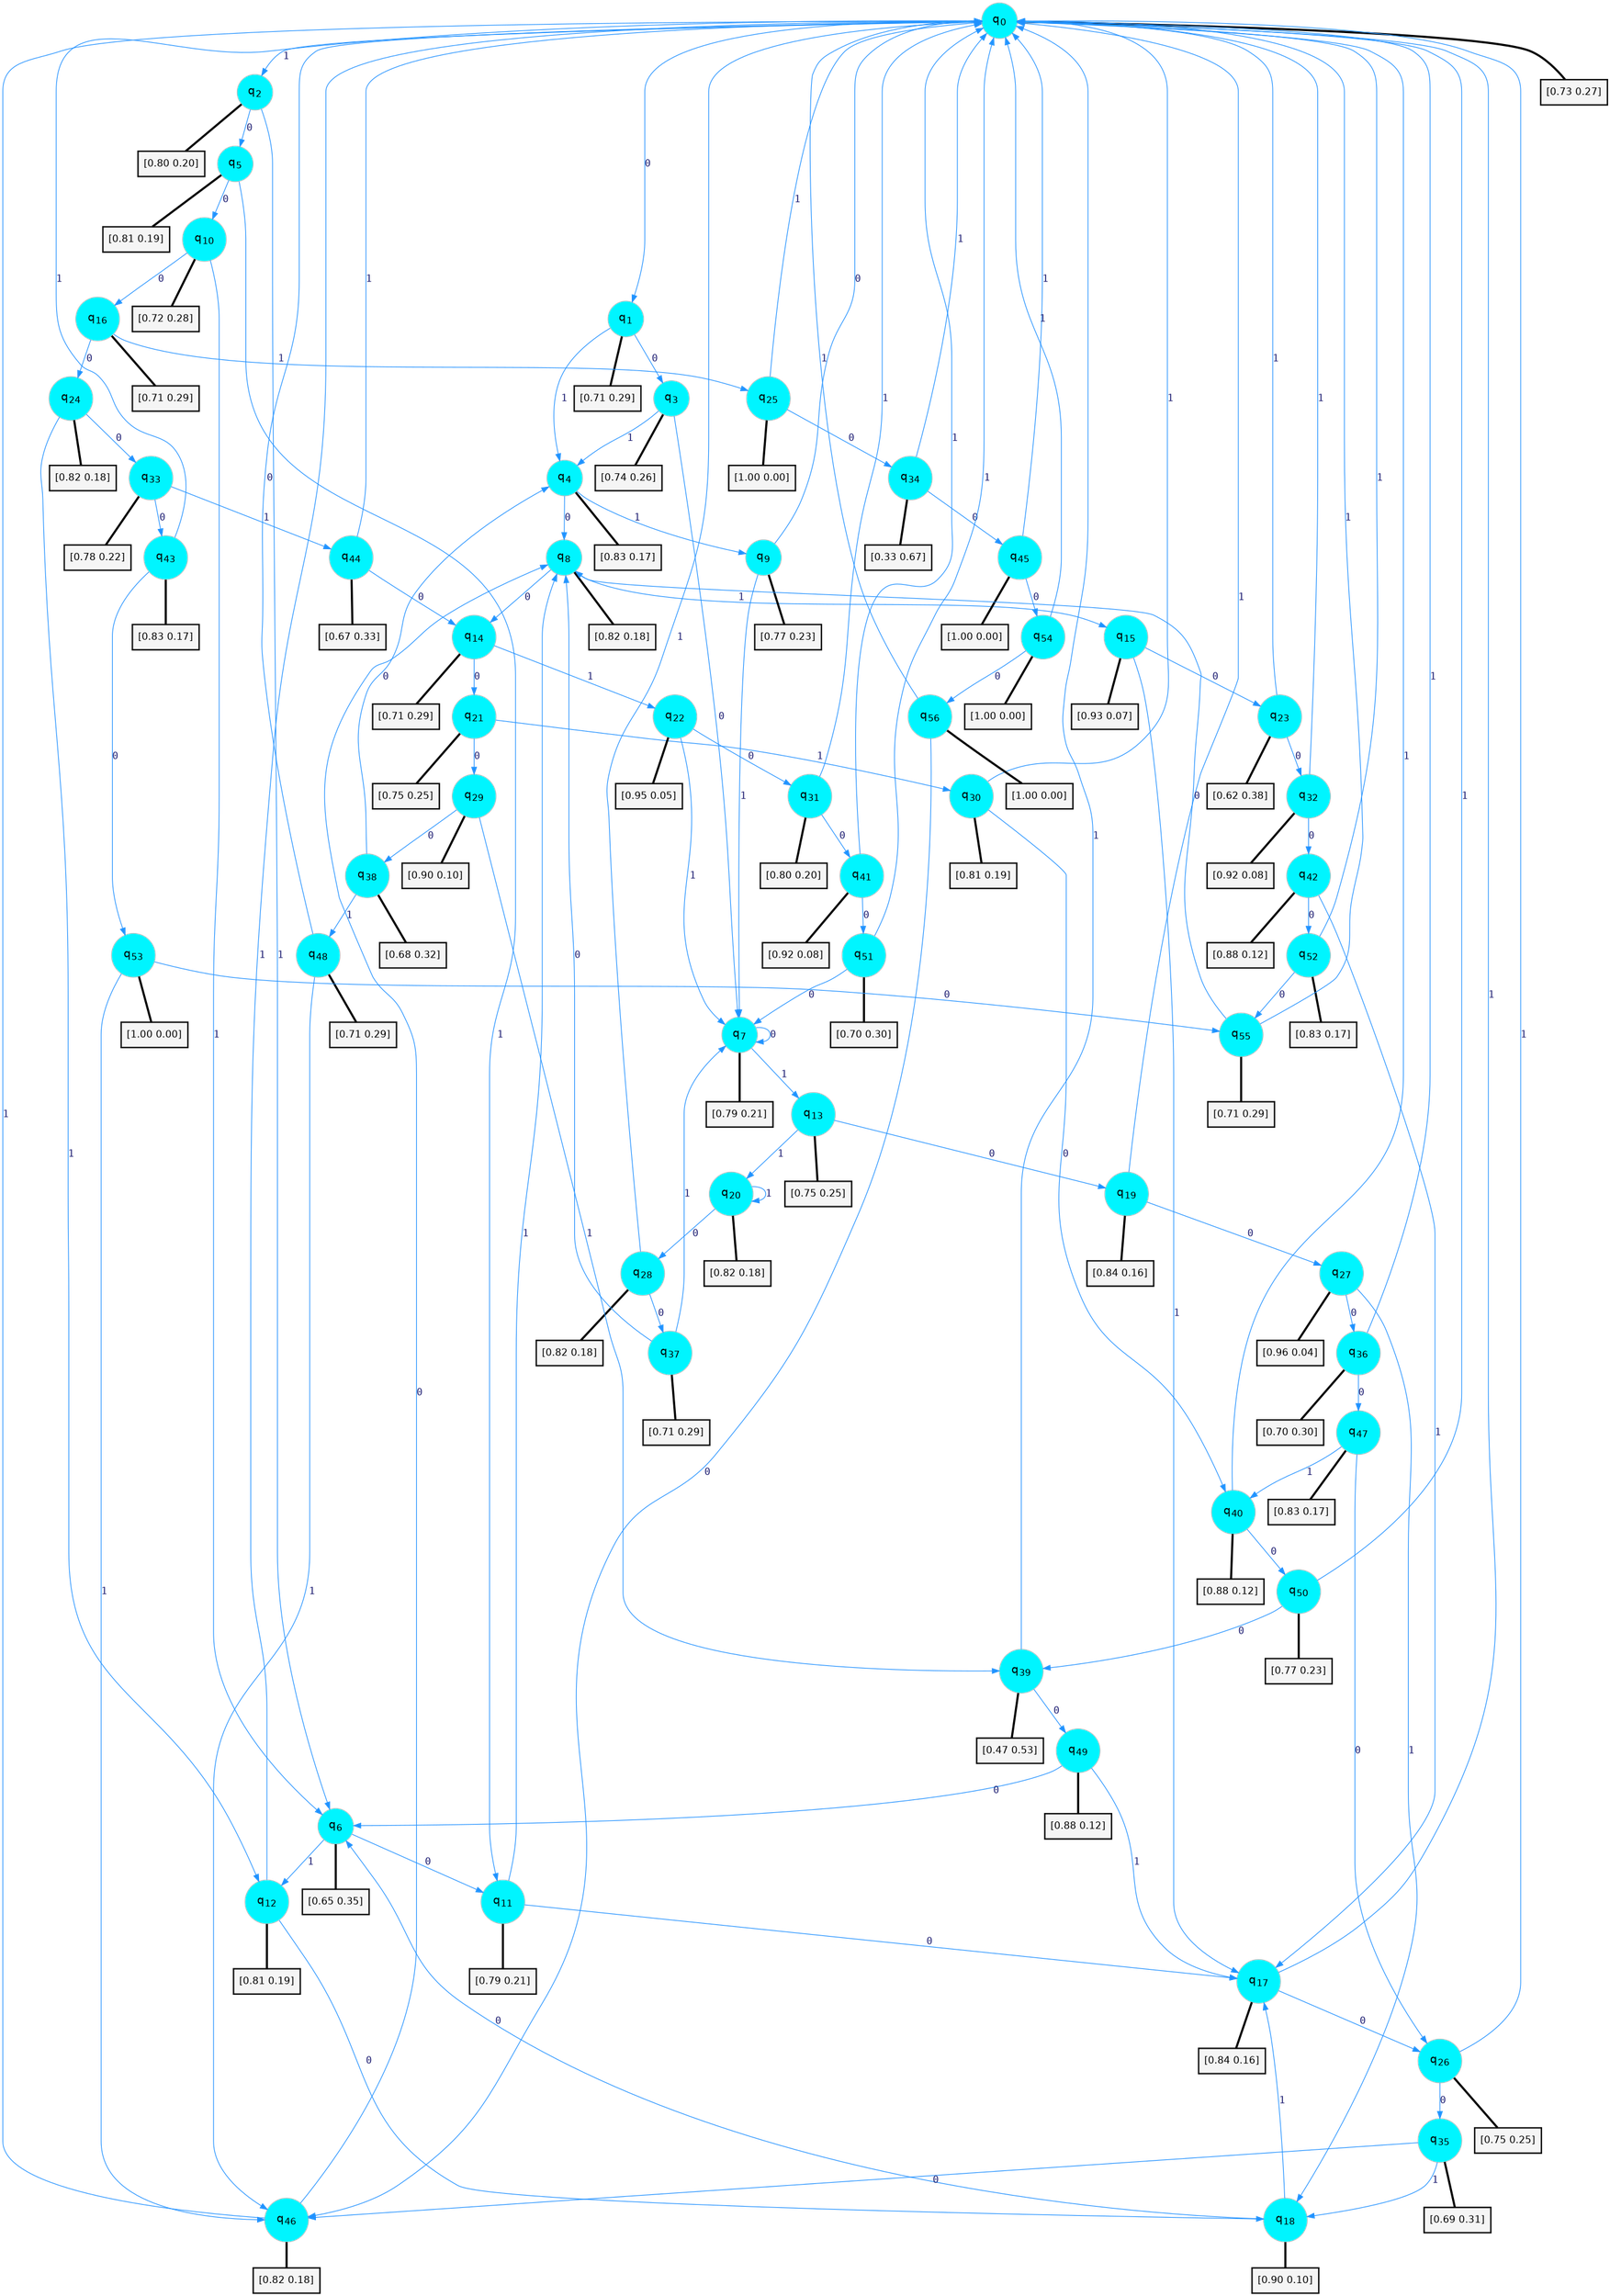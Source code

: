 digraph G {
graph [
bgcolor=transparent, dpi=300, rankdir=TD, size="40,25"];
node [
color=gray, fillcolor=turquoise1, fontcolor=black, fontname=Helvetica, fontsize=16, fontweight=bold, shape=circle, style=filled];
edge [
arrowsize=1, color=dodgerblue1, fontcolor=midnightblue, fontname=courier, fontweight=bold, penwidth=1, style=solid, weight=20];
0[label=<q<SUB>0</SUB>>];
1[label=<q<SUB>1</SUB>>];
2[label=<q<SUB>2</SUB>>];
3[label=<q<SUB>3</SUB>>];
4[label=<q<SUB>4</SUB>>];
5[label=<q<SUB>5</SUB>>];
6[label=<q<SUB>6</SUB>>];
7[label=<q<SUB>7</SUB>>];
8[label=<q<SUB>8</SUB>>];
9[label=<q<SUB>9</SUB>>];
10[label=<q<SUB>10</SUB>>];
11[label=<q<SUB>11</SUB>>];
12[label=<q<SUB>12</SUB>>];
13[label=<q<SUB>13</SUB>>];
14[label=<q<SUB>14</SUB>>];
15[label=<q<SUB>15</SUB>>];
16[label=<q<SUB>16</SUB>>];
17[label=<q<SUB>17</SUB>>];
18[label=<q<SUB>18</SUB>>];
19[label=<q<SUB>19</SUB>>];
20[label=<q<SUB>20</SUB>>];
21[label=<q<SUB>21</SUB>>];
22[label=<q<SUB>22</SUB>>];
23[label=<q<SUB>23</SUB>>];
24[label=<q<SUB>24</SUB>>];
25[label=<q<SUB>25</SUB>>];
26[label=<q<SUB>26</SUB>>];
27[label=<q<SUB>27</SUB>>];
28[label=<q<SUB>28</SUB>>];
29[label=<q<SUB>29</SUB>>];
30[label=<q<SUB>30</SUB>>];
31[label=<q<SUB>31</SUB>>];
32[label=<q<SUB>32</SUB>>];
33[label=<q<SUB>33</SUB>>];
34[label=<q<SUB>34</SUB>>];
35[label=<q<SUB>35</SUB>>];
36[label=<q<SUB>36</SUB>>];
37[label=<q<SUB>37</SUB>>];
38[label=<q<SUB>38</SUB>>];
39[label=<q<SUB>39</SUB>>];
40[label=<q<SUB>40</SUB>>];
41[label=<q<SUB>41</SUB>>];
42[label=<q<SUB>42</SUB>>];
43[label=<q<SUB>43</SUB>>];
44[label=<q<SUB>44</SUB>>];
45[label=<q<SUB>45</SUB>>];
46[label=<q<SUB>46</SUB>>];
47[label=<q<SUB>47</SUB>>];
48[label=<q<SUB>48</SUB>>];
49[label=<q<SUB>49</SUB>>];
50[label=<q<SUB>50</SUB>>];
51[label=<q<SUB>51</SUB>>];
52[label=<q<SUB>52</SUB>>];
53[label=<q<SUB>53</SUB>>];
54[label=<q<SUB>54</SUB>>];
55[label=<q<SUB>55</SUB>>];
56[label=<q<SUB>56</SUB>>];
57[label="[0.73 0.27]", shape=box,fontcolor=black, fontname=Helvetica, fontsize=14, penwidth=2, fillcolor=whitesmoke,color=black];
58[label="[0.71 0.29]", shape=box,fontcolor=black, fontname=Helvetica, fontsize=14, penwidth=2, fillcolor=whitesmoke,color=black];
59[label="[0.80 0.20]", shape=box,fontcolor=black, fontname=Helvetica, fontsize=14, penwidth=2, fillcolor=whitesmoke,color=black];
60[label="[0.74 0.26]", shape=box,fontcolor=black, fontname=Helvetica, fontsize=14, penwidth=2, fillcolor=whitesmoke,color=black];
61[label="[0.83 0.17]", shape=box,fontcolor=black, fontname=Helvetica, fontsize=14, penwidth=2, fillcolor=whitesmoke,color=black];
62[label="[0.81 0.19]", shape=box,fontcolor=black, fontname=Helvetica, fontsize=14, penwidth=2, fillcolor=whitesmoke,color=black];
63[label="[0.65 0.35]", shape=box,fontcolor=black, fontname=Helvetica, fontsize=14, penwidth=2, fillcolor=whitesmoke,color=black];
64[label="[0.79 0.21]", shape=box,fontcolor=black, fontname=Helvetica, fontsize=14, penwidth=2, fillcolor=whitesmoke,color=black];
65[label="[0.82 0.18]", shape=box,fontcolor=black, fontname=Helvetica, fontsize=14, penwidth=2, fillcolor=whitesmoke,color=black];
66[label="[0.77 0.23]", shape=box,fontcolor=black, fontname=Helvetica, fontsize=14, penwidth=2, fillcolor=whitesmoke,color=black];
67[label="[0.72 0.28]", shape=box,fontcolor=black, fontname=Helvetica, fontsize=14, penwidth=2, fillcolor=whitesmoke,color=black];
68[label="[0.79 0.21]", shape=box,fontcolor=black, fontname=Helvetica, fontsize=14, penwidth=2, fillcolor=whitesmoke,color=black];
69[label="[0.81 0.19]", shape=box,fontcolor=black, fontname=Helvetica, fontsize=14, penwidth=2, fillcolor=whitesmoke,color=black];
70[label="[0.75 0.25]", shape=box,fontcolor=black, fontname=Helvetica, fontsize=14, penwidth=2, fillcolor=whitesmoke,color=black];
71[label="[0.71 0.29]", shape=box,fontcolor=black, fontname=Helvetica, fontsize=14, penwidth=2, fillcolor=whitesmoke,color=black];
72[label="[0.93 0.07]", shape=box,fontcolor=black, fontname=Helvetica, fontsize=14, penwidth=2, fillcolor=whitesmoke,color=black];
73[label="[0.71 0.29]", shape=box,fontcolor=black, fontname=Helvetica, fontsize=14, penwidth=2, fillcolor=whitesmoke,color=black];
74[label="[0.84 0.16]", shape=box,fontcolor=black, fontname=Helvetica, fontsize=14, penwidth=2, fillcolor=whitesmoke,color=black];
75[label="[0.90 0.10]", shape=box,fontcolor=black, fontname=Helvetica, fontsize=14, penwidth=2, fillcolor=whitesmoke,color=black];
76[label="[0.84 0.16]", shape=box,fontcolor=black, fontname=Helvetica, fontsize=14, penwidth=2, fillcolor=whitesmoke,color=black];
77[label="[0.82 0.18]", shape=box,fontcolor=black, fontname=Helvetica, fontsize=14, penwidth=2, fillcolor=whitesmoke,color=black];
78[label="[0.75 0.25]", shape=box,fontcolor=black, fontname=Helvetica, fontsize=14, penwidth=2, fillcolor=whitesmoke,color=black];
79[label="[0.95 0.05]", shape=box,fontcolor=black, fontname=Helvetica, fontsize=14, penwidth=2, fillcolor=whitesmoke,color=black];
80[label="[0.62 0.38]", shape=box,fontcolor=black, fontname=Helvetica, fontsize=14, penwidth=2, fillcolor=whitesmoke,color=black];
81[label="[0.82 0.18]", shape=box,fontcolor=black, fontname=Helvetica, fontsize=14, penwidth=2, fillcolor=whitesmoke,color=black];
82[label="[1.00 0.00]", shape=box,fontcolor=black, fontname=Helvetica, fontsize=14, penwidth=2, fillcolor=whitesmoke,color=black];
83[label="[0.75 0.25]", shape=box,fontcolor=black, fontname=Helvetica, fontsize=14, penwidth=2, fillcolor=whitesmoke,color=black];
84[label="[0.96 0.04]", shape=box,fontcolor=black, fontname=Helvetica, fontsize=14, penwidth=2, fillcolor=whitesmoke,color=black];
85[label="[0.82 0.18]", shape=box,fontcolor=black, fontname=Helvetica, fontsize=14, penwidth=2, fillcolor=whitesmoke,color=black];
86[label="[0.90 0.10]", shape=box,fontcolor=black, fontname=Helvetica, fontsize=14, penwidth=2, fillcolor=whitesmoke,color=black];
87[label="[0.81 0.19]", shape=box,fontcolor=black, fontname=Helvetica, fontsize=14, penwidth=2, fillcolor=whitesmoke,color=black];
88[label="[0.80 0.20]", shape=box,fontcolor=black, fontname=Helvetica, fontsize=14, penwidth=2, fillcolor=whitesmoke,color=black];
89[label="[0.92 0.08]", shape=box,fontcolor=black, fontname=Helvetica, fontsize=14, penwidth=2, fillcolor=whitesmoke,color=black];
90[label="[0.78 0.22]", shape=box,fontcolor=black, fontname=Helvetica, fontsize=14, penwidth=2, fillcolor=whitesmoke,color=black];
91[label="[0.33 0.67]", shape=box,fontcolor=black, fontname=Helvetica, fontsize=14, penwidth=2, fillcolor=whitesmoke,color=black];
92[label="[0.69 0.31]", shape=box,fontcolor=black, fontname=Helvetica, fontsize=14, penwidth=2, fillcolor=whitesmoke,color=black];
93[label="[0.70 0.30]", shape=box,fontcolor=black, fontname=Helvetica, fontsize=14, penwidth=2, fillcolor=whitesmoke,color=black];
94[label="[0.71 0.29]", shape=box,fontcolor=black, fontname=Helvetica, fontsize=14, penwidth=2, fillcolor=whitesmoke,color=black];
95[label="[0.68 0.32]", shape=box,fontcolor=black, fontname=Helvetica, fontsize=14, penwidth=2, fillcolor=whitesmoke,color=black];
96[label="[0.47 0.53]", shape=box,fontcolor=black, fontname=Helvetica, fontsize=14, penwidth=2, fillcolor=whitesmoke,color=black];
97[label="[0.88 0.12]", shape=box,fontcolor=black, fontname=Helvetica, fontsize=14, penwidth=2, fillcolor=whitesmoke,color=black];
98[label="[0.92 0.08]", shape=box,fontcolor=black, fontname=Helvetica, fontsize=14, penwidth=2, fillcolor=whitesmoke,color=black];
99[label="[0.88 0.12]", shape=box,fontcolor=black, fontname=Helvetica, fontsize=14, penwidth=2, fillcolor=whitesmoke,color=black];
100[label="[0.83 0.17]", shape=box,fontcolor=black, fontname=Helvetica, fontsize=14, penwidth=2, fillcolor=whitesmoke,color=black];
101[label="[0.67 0.33]", shape=box,fontcolor=black, fontname=Helvetica, fontsize=14, penwidth=2, fillcolor=whitesmoke,color=black];
102[label="[1.00 0.00]", shape=box,fontcolor=black, fontname=Helvetica, fontsize=14, penwidth=2, fillcolor=whitesmoke,color=black];
103[label="[0.82 0.18]", shape=box,fontcolor=black, fontname=Helvetica, fontsize=14, penwidth=2, fillcolor=whitesmoke,color=black];
104[label="[0.83 0.17]", shape=box,fontcolor=black, fontname=Helvetica, fontsize=14, penwidth=2, fillcolor=whitesmoke,color=black];
105[label="[0.71 0.29]", shape=box,fontcolor=black, fontname=Helvetica, fontsize=14, penwidth=2, fillcolor=whitesmoke,color=black];
106[label="[0.88 0.12]", shape=box,fontcolor=black, fontname=Helvetica, fontsize=14, penwidth=2, fillcolor=whitesmoke,color=black];
107[label="[0.77 0.23]", shape=box,fontcolor=black, fontname=Helvetica, fontsize=14, penwidth=2, fillcolor=whitesmoke,color=black];
108[label="[0.70 0.30]", shape=box,fontcolor=black, fontname=Helvetica, fontsize=14, penwidth=2, fillcolor=whitesmoke,color=black];
109[label="[0.83 0.17]", shape=box,fontcolor=black, fontname=Helvetica, fontsize=14, penwidth=2, fillcolor=whitesmoke,color=black];
110[label="[1.00 0.00]", shape=box,fontcolor=black, fontname=Helvetica, fontsize=14, penwidth=2, fillcolor=whitesmoke,color=black];
111[label="[1.00 0.00]", shape=box,fontcolor=black, fontname=Helvetica, fontsize=14, penwidth=2, fillcolor=whitesmoke,color=black];
112[label="[0.71 0.29]", shape=box,fontcolor=black, fontname=Helvetica, fontsize=14, penwidth=2, fillcolor=whitesmoke,color=black];
113[label="[1.00 0.00]", shape=box,fontcolor=black, fontname=Helvetica, fontsize=14, penwidth=2, fillcolor=whitesmoke,color=black];
0->1 [label=0];
0->2 [label=1];
0->57 [arrowhead=none, penwidth=3,color=black];
1->3 [label=0];
1->4 [label=1];
1->58 [arrowhead=none, penwidth=3,color=black];
2->5 [label=0];
2->6 [label=1];
2->59 [arrowhead=none, penwidth=3,color=black];
3->7 [label=0];
3->4 [label=1];
3->60 [arrowhead=none, penwidth=3,color=black];
4->8 [label=0];
4->9 [label=1];
4->61 [arrowhead=none, penwidth=3,color=black];
5->10 [label=0];
5->11 [label=1];
5->62 [arrowhead=none, penwidth=3,color=black];
6->11 [label=0];
6->12 [label=1];
6->63 [arrowhead=none, penwidth=3,color=black];
7->7 [label=0];
7->13 [label=1];
7->64 [arrowhead=none, penwidth=3,color=black];
8->14 [label=0];
8->15 [label=1];
8->65 [arrowhead=none, penwidth=3,color=black];
9->0 [label=0];
9->7 [label=1];
9->66 [arrowhead=none, penwidth=3,color=black];
10->16 [label=0];
10->6 [label=1];
10->67 [arrowhead=none, penwidth=3,color=black];
11->17 [label=0];
11->8 [label=1];
11->68 [arrowhead=none, penwidth=3,color=black];
12->18 [label=0];
12->0 [label=1];
12->69 [arrowhead=none, penwidth=3,color=black];
13->19 [label=0];
13->20 [label=1];
13->70 [arrowhead=none, penwidth=3,color=black];
14->21 [label=0];
14->22 [label=1];
14->71 [arrowhead=none, penwidth=3,color=black];
15->23 [label=0];
15->17 [label=1];
15->72 [arrowhead=none, penwidth=3,color=black];
16->24 [label=0];
16->25 [label=1];
16->73 [arrowhead=none, penwidth=3,color=black];
17->26 [label=0];
17->0 [label=1];
17->74 [arrowhead=none, penwidth=3,color=black];
18->6 [label=0];
18->17 [label=1];
18->75 [arrowhead=none, penwidth=3,color=black];
19->27 [label=0];
19->0 [label=1];
19->76 [arrowhead=none, penwidth=3,color=black];
20->28 [label=0];
20->20 [label=1];
20->77 [arrowhead=none, penwidth=3,color=black];
21->29 [label=0];
21->30 [label=1];
21->78 [arrowhead=none, penwidth=3,color=black];
22->31 [label=0];
22->7 [label=1];
22->79 [arrowhead=none, penwidth=3,color=black];
23->32 [label=0];
23->0 [label=1];
23->80 [arrowhead=none, penwidth=3,color=black];
24->33 [label=0];
24->12 [label=1];
24->81 [arrowhead=none, penwidth=3,color=black];
25->34 [label=0];
25->0 [label=1];
25->82 [arrowhead=none, penwidth=3,color=black];
26->35 [label=0];
26->0 [label=1];
26->83 [arrowhead=none, penwidth=3,color=black];
27->36 [label=0];
27->18 [label=1];
27->84 [arrowhead=none, penwidth=3,color=black];
28->37 [label=0];
28->0 [label=1];
28->85 [arrowhead=none, penwidth=3,color=black];
29->38 [label=0];
29->39 [label=1];
29->86 [arrowhead=none, penwidth=3,color=black];
30->40 [label=0];
30->0 [label=1];
30->87 [arrowhead=none, penwidth=3,color=black];
31->41 [label=0];
31->0 [label=1];
31->88 [arrowhead=none, penwidth=3,color=black];
32->42 [label=0];
32->0 [label=1];
32->89 [arrowhead=none, penwidth=3,color=black];
33->43 [label=0];
33->44 [label=1];
33->90 [arrowhead=none, penwidth=3,color=black];
34->45 [label=0];
34->0 [label=1];
34->91 [arrowhead=none, penwidth=3,color=black];
35->46 [label=0];
35->18 [label=1];
35->92 [arrowhead=none, penwidth=3,color=black];
36->47 [label=0];
36->0 [label=1];
36->93 [arrowhead=none, penwidth=3,color=black];
37->8 [label=0];
37->7 [label=1];
37->94 [arrowhead=none, penwidth=3,color=black];
38->4 [label=0];
38->48 [label=1];
38->95 [arrowhead=none, penwidth=3,color=black];
39->49 [label=0];
39->0 [label=1];
39->96 [arrowhead=none, penwidth=3,color=black];
40->50 [label=0];
40->0 [label=1];
40->97 [arrowhead=none, penwidth=3,color=black];
41->51 [label=0];
41->0 [label=1];
41->98 [arrowhead=none, penwidth=3,color=black];
42->52 [label=0];
42->17 [label=1];
42->99 [arrowhead=none, penwidth=3,color=black];
43->53 [label=0];
43->0 [label=1];
43->100 [arrowhead=none, penwidth=3,color=black];
44->14 [label=0];
44->0 [label=1];
44->101 [arrowhead=none, penwidth=3,color=black];
45->54 [label=0];
45->0 [label=1];
45->102 [arrowhead=none, penwidth=3,color=black];
46->8 [label=0];
46->0 [label=1];
46->103 [arrowhead=none, penwidth=3,color=black];
47->26 [label=0];
47->40 [label=1];
47->104 [arrowhead=none, penwidth=3,color=black];
48->0 [label=0];
48->46 [label=1];
48->105 [arrowhead=none, penwidth=3,color=black];
49->6 [label=0];
49->17 [label=1];
49->106 [arrowhead=none, penwidth=3,color=black];
50->39 [label=0];
50->0 [label=1];
50->107 [arrowhead=none, penwidth=3,color=black];
51->7 [label=0];
51->0 [label=1];
51->108 [arrowhead=none, penwidth=3,color=black];
52->55 [label=0];
52->0 [label=1];
52->109 [arrowhead=none, penwidth=3,color=black];
53->55 [label=0];
53->46 [label=1];
53->110 [arrowhead=none, penwidth=3,color=black];
54->56 [label=0];
54->0 [label=1];
54->111 [arrowhead=none, penwidth=3,color=black];
55->8 [label=0];
55->0 [label=1];
55->112 [arrowhead=none, penwidth=3,color=black];
56->46 [label=0];
56->0 [label=1];
56->113 [arrowhead=none, penwidth=3,color=black];
}

